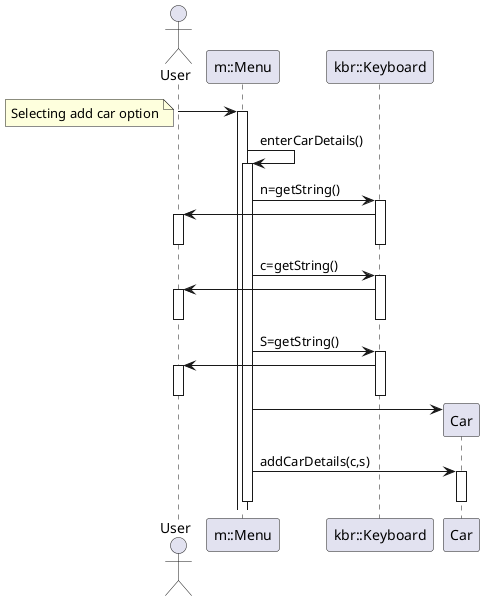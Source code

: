 @startuml

actor User as u

u -> "m::Menu" as m
note left: Selecting add car option
activate m

m -> m : enterCarDetails()
activate m

m -> "kbr::Keyboard" as kbr : n=getString()
activate kbr
kbr -> u
activate u
deactivate u
deactivate kbr

m -> kbr : c=getString()
activate kbr
kbr -> u
activate u
deactivate u
deactivate kbr

m -> kbr : S=getString()
activate kbr
kbr -> u
activate u
deactivate u
deactivate kbr

m -> "Car" as c **
m -> c : addCarDetails(c,s)
activate c
deactivate c
deactivate m


@enduml
